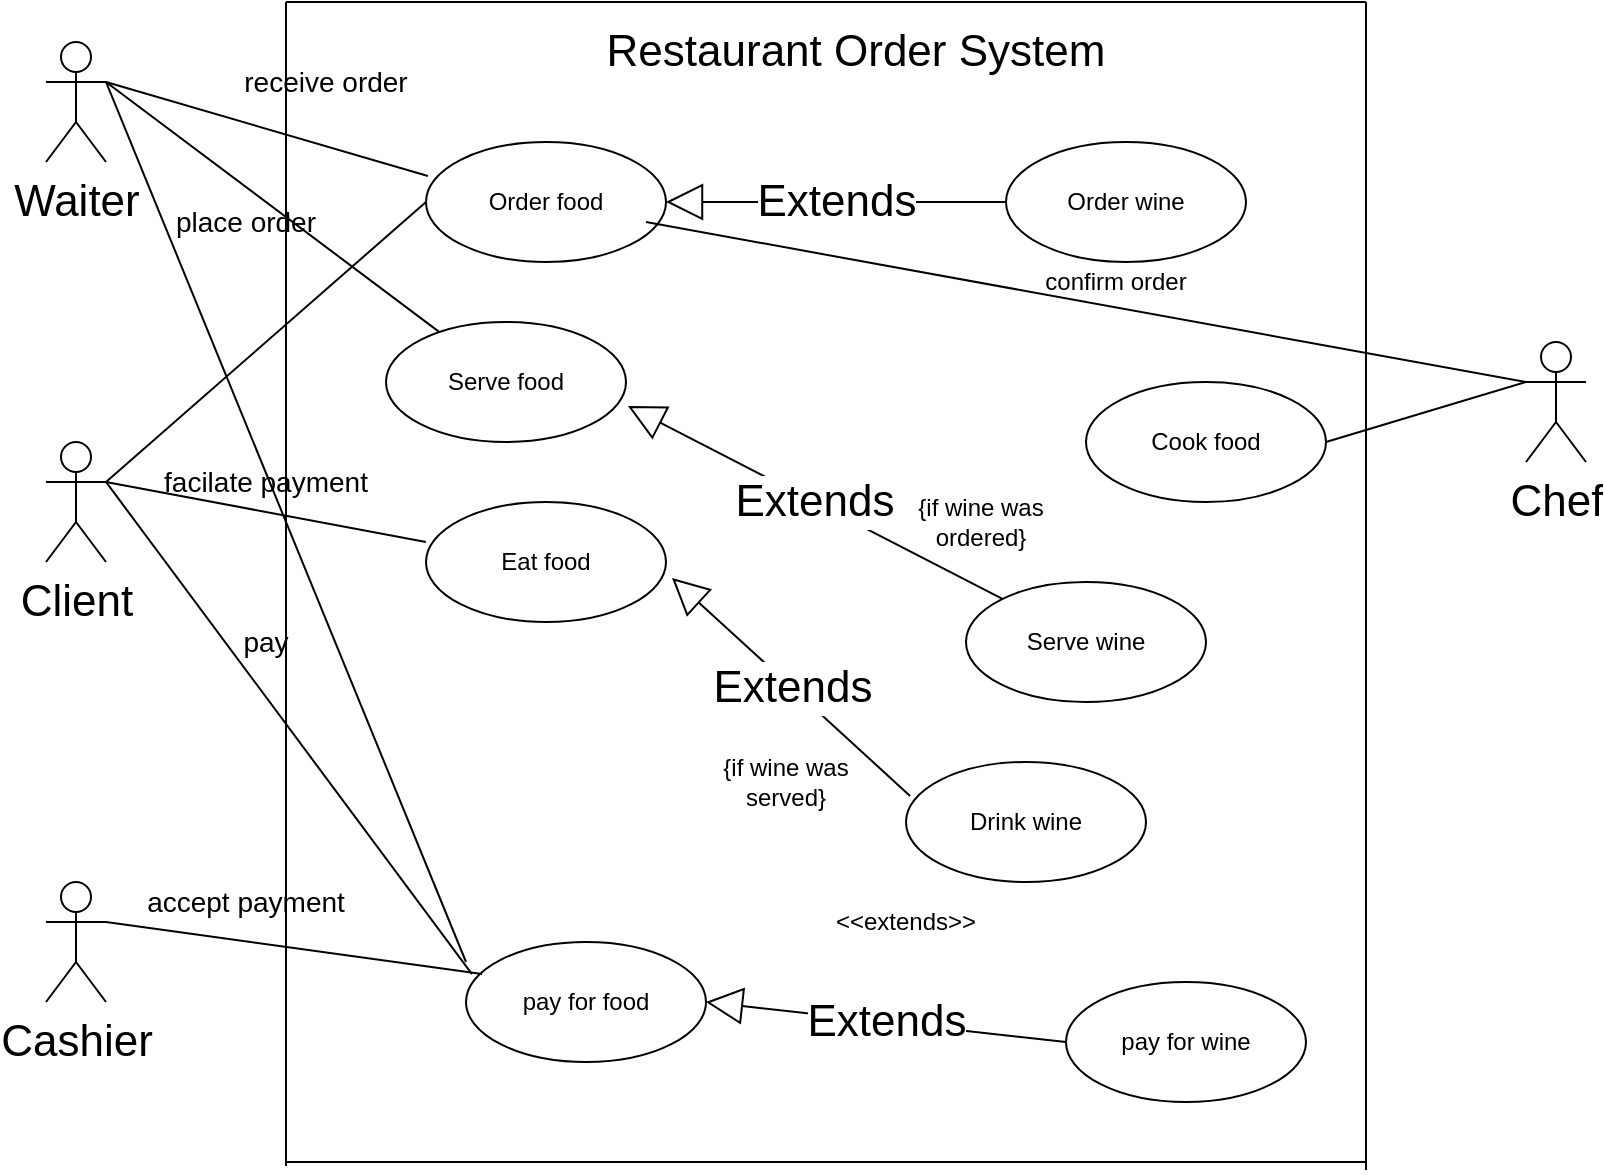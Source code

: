 <mxfile version="15.0.3" type="device"><diagram id="dIaqK9d5mjV_RuH71Ovr" name="Page-1"><mxGraphModel dx="1718" dy="464" grid="1" gridSize="10" guides="1" tooltips="1" connect="1" arrows="1" fold="1" page="1" pageScale="1" pageWidth="850" pageHeight="1100" math="0" shadow="0"><root><mxCell id="0"/><mxCell id="1" parent="0"/><mxCell id="VHBLCTQxVhckiL37oDnD-1" value="Order food" style="ellipse;whiteSpace=wrap;html=1;" vertex="1" parent="1"><mxGeometry x="210" y="90" width="120" height="60" as="geometry"/></mxCell><mxCell id="VHBLCTQxVhckiL37oDnD-2" value="Serve food" style="ellipse;whiteSpace=wrap;html=1;" vertex="1" parent="1"><mxGeometry x="190" y="180" width="120" height="60" as="geometry"/></mxCell><mxCell id="VHBLCTQxVhckiL37oDnD-3" value="Order wine" style="ellipse;whiteSpace=wrap;html=1;" vertex="1" parent="1"><mxGeometry x="500" y="90" width="120" height="60" as="geometry"/></mxCell><mxCell id="VHBLCTQxVhckiL37oDnD-4" value="Cook food" style="ellipse;whiteSpace=wrap;html=1;" vertex="1" parent="1"><mxGeometry x="540" y="210" width="120" height="60" as="geometry"/></mxCell><mxCell id="VHBLCTQxVhckiL37oDnD-5" value="Serve wine" style="ellipse;whiteSpace=wrap;html=1;" vertex="1" parent="1"><mxGeometry x="480" y="310" width="120" height="60" as="geometry"/></mxCell><mxCell id="VHBLCTQxVhckiL37oDnD-6" value="Drink wine" style="ellipse;whiteSpace=wrap;html=1;" vertex="1" parent="1"><mxGeometry x="450" y="400" width="120" height="60" as="geometry"/></mxCell><mxCell id="VHBLCTQxVhckiL37oDnD-7" value="pay for wine" style="ellipse;whiteSpace=wrap;html=1;" vertex="1" parent="1"><mxGeometry x="530" y="510" width="120" height="60" as="geometry"/></mxCell><mxCell id="VHBLCTQxVhckiL37oDnD-8" value="pay for food" style="ellipse;whiteSpace=wrap;html=1;" vertex="1" parent="1"><mxGeometry x="230" y="490" width="120" height="60" as="geometry"/></mxCell><mxCell id="VHBLCTQxVhckiL37oDnD-9" value="Eat food" style="ellipse;whiteSpace=wrap;html=1;" vertex="1" parent="1"><mxGeometry x="210" y="270" width="120" height="60" as="geometry"/></mxCell><mxCell id="VHBLCTQxVhckiL37oDnD-10" value="Restaurant Order System" style="text;html=1;strokeColor=none;fillColor=none;align=center;verticalAlign=middle;whiteSpace=wrap;rounded=0;fontSize=22;" vertex="1" parent="1"><mxGeometry x="290" y="30" width="270" height="30" as="geometry"/></mxCell><mxCell id="VHBLCTQxVhckiL37oDnD-11" value="" style="endArrow=none;html=1;fontSize=22;" edge="1" parent="1"><mxGeometry width="50" height="50" relative="1" as="geometry"><mxPoint x="140" y="602" as="sourcePoint"/><mxPoint x="140" y="20" as="targetPoint"/></mxGeometry></mxCell><mxCell id="VHBLCTQxVhckiL37oDnD-12" value="" style="endArrow=none;html=1;fontSize=22;" edge="1" parent="1"><mxGeometry width="50" height="50" relative="1" as="geometry"><mxPoint x="680" y="604" as="sourcePoint"/><mxPoint x="680" y="20" as="targetPoint"/></mxGeometry></mxCell><mxCell id="VHBLCTQxVhckiL37oDnD-13" value="" style="endArrow=none;html=1;fontSize=22;" edge="1" parent="1"><mxGeometry width="50" height="50" relative="1" as="geometry"><mxPoint x="140" y="600" as="sourcePoint"/><mxPoint x="680" y="600" as="targetPoint"/></mxGeometry></mxCell><mxCell id="VHBLCTQxVhckiL37oDnD-14" value="" style="endArrow=none;html=1;fontSize=22;" edge="1" parent="1"><mxGeometry width="50" height="50" relative="1" as="geometry"><mxPoint x="140" y="20" as="sourcePoint"/><mxPoint x="680" y="20" as="targetPoint"/></mxGeometry></mxCell><mxCell id="VHBLCTQxVhckiL37oDnD-15" value="Waiter" style="shape=umlActor;verticalLabelPosition=bottom;verticalAlign=top;html=1;outlineConnect=0;fontSize=22;" vertex="1" parent="1"><mxGeometry x="20" y="40" width="30" height="60" as="geometry"/></mxCell><mxCell id="VHBLCTQxVhckiL37oDnD-16" value="Client" style="shape=umlActor;verticalLabelPosition=bottom;verticalAlign=top;html=1;outlineConnect=0;fontSize=22;" vertex="1" parent="1"><mxGeometry x="20" y="240" width="30" height="60" as="geometry"/></mxCell><mxCell id="VHBLCTQxVhckiL37oDnD-17" value="Cashier" style="shape=umlActor;verticalLabelPosition=bottom;verticalAlign=top;html=1;outlineConnect=0;fontSize=22;" vertex="1" parent="1"><mxGeometry x="20" y="460" width="30" height="60" as="geometry"/></mxCell><mxCell id="VHBLCTQxVhckiL37oDnD-18" value="Chef" style="shape=umlActor;verticalLabelPosition=bottom;verticalAlign=top;html=1;outlineConnect=0;fontSize=22;" vertex="1" parent="1"><mxGeometry x="760" y="190" width="30" height="60" as="geometry"/></mxCell><mxCell id="VHBLCTQxVhckiL37oDnD-20" value="Extends" style="endArrow=block;endSize=16;endFill=0;html=1;fontSize=22;exitX=0;exitY=0.5;exitDx=0;exitDy=0;entryX=1;entryY=0.5;entryDx=0;entryDy=0;" edge="1" parent="1" source="VHBLCTQxVhckiL37oDnD-7" target="VHBLCTQxVhckiL37oDnD-8"><mxGeometry width="160" relative="1" as="geometry"><mxPoint x="340" y="480" as="sourcePoint"/><mxPoint x="500" y="480" as="targetPoint"/></mxGeometry></mxCell><mxCell id="VHBLCTQxVhckiL37oDnD-21" value="Extends" style="endArrow=block;endSize=16;endFill=0;html=1;fontSize=22;entryX=1.025;entryY=0.633;entryDx=0;entryDy=0;entryPerimeter=0;exitX=0.017;exitY=0.283;exitDx=0;exitDy=0;exitPerimeter=0;" edge="1" parent="1" source="VHBLCTQxVhckiL37oDnD-6" target="VHBLCTQxVhckiL37oDnD-9"><mxGeometry width="160" relative="1" as="geometry"><mxPoint x="340" y="480" as="sourcePoint"/><mxPoint x="500" y="480" as="targetPoint"/></mxGeometry></mxCell><mxCell id="VHBLCTQxVhckiL37oDnD-22" value="Extends" style="endArrow=block;endSize=16;endFill=0;html=1;fontSize=22;entryX=1.008;entryY=0.7;entryDx=0;entryDy=0;entryPerimeter=0;" edge="1" parent="1" source="VHBLCTQxVhckiL37oDnD-5" target="VHBLCTQxVhckiL37oDnD-2"><mxGeometry width="160" relative="1" as="geometry"><mxPoint x="340" y="270" as="sourcePoint"/><mxPoint x="500" y="270" as="targetPoint"/></mxGeometry></mxCell><mxCell id="VHBLCTQxVhckiL37oDnD-23" value="Extends" style="endArrow=block;endSize=16;endFill=0;html=1;fontSize=22;exitX=0;exitY=0.5;exitDx=0;exitDy=0;entryX=1;entryY=0.5;entryDx=0;entryDy=0;" edge="1" parent="1" source="VHBLCTQxVhckiL37oDnD-3" target="VHBLCTQxVhckiL37oDnD-1"><mxGeometry width="160" relative="1" as="geometry"><mxPoint x="340" y="210" as="sourcePoint"/><mxPoint x="500" y="210" as="targetPoint"/></mxGeometry></mxCell><mxCell id="VHBLCTQxVhckiL37oDnD-24" value="" style="endArrow=none;html=1;fontSize=22;entryX=1;entryY=0.333;entryDx=0;entryDy=0;entryPerimeter=0;exitX=0.067;exitY=0.267;exitDx=0;exitDy=0;exitPerimeter=0;" edge="1" parent="1" source="VHBLCTQxVhckiL37oDnD-8" target="VHBLCTQxVhckiL37oDnD-17"><mxGeometry width="50" height="50" relative="1" as="geometry"><mxPoint x="240" y="500" as="sourcePoint"/><mxPoint x="290" y="450" as="targetPoint"/></mxGeometry></mxCell><mxCell id="VHBLCTQxVhckiL37oDnD-25" value="" style="endArrow=none;html=1;fontSize=22;entryX=1;entryY=0.333;entryDx=0;entryDy=0;entryPerimeter=0;exitX=0.025;exitY=0.267;exitDx=0;exitDy=0;exitPerimeter=0;" edge="1" parent="1" source="VHBLCTQxVhckiL37oDnD-8" target="VHBLCTQxVhckiL37oDnD-16"><mxGeometry width="50" height="50" relative="1" as="geometry"><mxPoint x="245" y="440" as="sourcePoint"/><mxPoint x="295" y="390" as="targetPoint"/></mxGeometry></mxCell><mxCell id="VHBLCTQxVhckiL37oDnD-26" value="" style="endArrow=none;html=1;fontSize=22;entryX=1;entryY=0.333;entryDx=0;entryDy=0;entryPerimeter=0;" edge="1" parent="1" target="VHBLCTQxVhckiL37oDnD-15"><mxGeometry width="50" height="50" relative="1" as="geometry"><mxPoint x="230" y="500" as="sourcePoint"/><mxPoint x="160" y="290" as="targetPoint"/></mxGeometry></mxCell><mxCell id="VHBLCTQxVhckiL37oDnD-27" value="" style="endArrow=none;html=1;fontSize=22;" edge="1" parent="1"><mxGeometry width="50" height="50" relative="1" as="geometry"><mxPoint x="320" y="130" as="sourcePoint"/><mxPoint x="760" y="210" as="targetPoint"/></mxGeometry></mxCell><mxCell id="VHBLCTQxVhckiL37oDnD-28" value="" style="endArrow=none;html=1;fontSize=22;exitX=1;exitY=0.5;exitDx=0;exitDy=0;entryX=0;entryY=0.333;entryDx=0;entryDy=0;entryPerimeter=0;" edge="1" parent="1" source="VHBLCTQxVhckiL37oDnD-4" target="VHBLCTQxVhckiL37oDnD-18"><mxGeometry width="50" height="50" relative="1" as="geometry"><mxPoint x="690" y="300" as="sourcePoint"/><mxPoint x="740" y="250" as="targetPoint"/></mxGeometry></mxCell><mxCell id="VHBLCTQxVhckiL37oDnD-29" value="confirm order" style="text;html=1;strokeColor=none;fillColor=none;align=center;verticalAlign=middle;whiteSpace=wrap;rounded=0;fontSize=12;" vertex="1" parent="1"><mxGeometry x="510" y="150" width="90" height="20" as="geometry"/></mxCell><mxCell id="VHBLCTQxVhckiL37oDnD-30" value="" style="endArrow=none;html=1;fontSize=12;entryX=0.008;entryY=0.283;entryDx=0;entryDy=0;entryPerimeter=0;" edge="1" parent="1" target="VHBLCTQxVhckiL37oDnD-1"><mxGeometry width="50" height="50" relative="1" as="geometry"><mxPoint x="50" y="60" as="sourcePoint"/><mxPoint x="130" y="80" as="targetPoint"/></mxGeometry></mxCell><mxCell id="VHBLCTQxVhckiL37oDnD-31" value="" style="endArrow=none;html=1;fontSize=12;" edge="1" parent="1" target="VHBLCTQxVhckiL37oDnD-2"><mxGeometry width="50" height="50" relative="1" as="geometry"><mxPoint x="50" y="60" as="sourcePoint"/><mxPoint x="140" y="100" as="targetPoint"/></mxGeometry></mxCell><mxCell id="VHBLCTQxVhckiL37oDnD-35" value="" style="endArrow=none;html=1;fontSize=12;entryX=0;entryY=0.5;entryDx=0;entryDy=0;" edge="1" parent="1" target="VHBLCTQxVhckiL37oDnD-1"><mxGeometry width="50" height="50" relative="1" as="geometry"><mxPoint x="50" y="260" as="sourcePoint"/><mxPoint x="100" y="210" as="targetPoint"/></mxGeometry></mxCell><mxCell id="VHBLCTQxVhckiL37oDnD-36" value="" style="endArrow=none;html=1;fontSize=12;" edge="1" parent="1"><mxGeometry width="50" height="50" relative="1" as="geometry"><mxPoint x="50" y="260" as="sourcePoint"/><mxPoint x="210" y="290" as="targetPoint"/></mxGeometry></mxCell><mxCell id="VHBLCTQxVhckiL37oDnD-37" value="{if wine was ordered}" style="text;html=1;strokeColor=none;fillColor=none;align=center;verticalAlign=middle;whiteSpace=wrap;rounded=0;fontSize=12;" vertex="1" parent="1"><mxGeometry x="450" y="270" width="75" height="20" as="geometry"/></mxCell><mxCell id="VHBLCTQxVhckiL37oDnD-38" value="{if wine was served}" style="text;html=1;strokeColor=none;fillColor=none;align=center;verticalAlign=middle;whiteSpace=wrap;rounded=0;fontSize=12;" vertex="1" parent="1"><mxGeometry x="355" y="400" width="70" height="20" as="geometry"/></mxCell><mxCell id="VHBLCTQxVhckiL37oDnD-41" value="&amp;lt;&amp;lt;extends&amp;gt;&amp;gt;" style="text;html=1;strokeColor=none;fillColor=none;align=center;verticalAlign=middle;whiteSpace=wrap;rounded=0;fontSize=12;" vertex="1" parent="1"><mxGeometry x="430" y="470" width="40" height="20" as="geometry"/></mxCell><mxCell id="VHBLCTQxVhckiL37oDnD-42" value="receive order" style="text;html=1;strokeColor=none;fillColor=none;align=center;verticalAlign=middle;whiteSpace=wrap;rounded=0;fontSize=14;" vertex="1" parent="1"><mxGeometry x="110" y="50" width="100" height="20" as="geometry"/></mxCell><mxCell id="VHBLCTQxVhckiL37oDnD-43" value="place order" style="text;html=1;strokeColor=none;fillColor=none;align=center;verticalAlign=middle;whiteSpace=wrap;rounded=0;fontSize=14;" vertex="1" parent="1"><mxGeometry x="80" y="120" width="80" height="20" as="geometry"/></mxCell><mxCell id="VHBLCTQxVhckiL37oDnD-44" value="facilate payment" style="text;html=1;strokeColor=none;fillColor=none;align=center;verticalAlign=middle;whiteSpace=wrap;rounded=0;fontSize=14;" vertex="1" parent="1"><mxGeometry x="70" y="250" width="120" height="20" as="geometry"/></mxCell><mxCell id="VHBLCTQxVhckiL37oDnD-45" value="pay" style="text;html=1;strokeColor=none;fillColor=none;align=center;verticalAlign=middle;whiteSpace=wrap;rounded=0;fontSize=14;" vertex="1" parent="1"><mxGeometry x="110" y="330" width="40" height="20" as="geometry"/></mxCell><mxCell id="VHBLCTQxVhckiL37oDnD-46" value="accept payment" style="text;html=1;strokeColor=none;fillColor=none;align=center;verticalAlign=middle;whiteSpace=wrap;rounded=0;fontSize=14;" vertex="1" parent="1"><mxGeometry x="50" y="460" width="140" height="20" as="geometry"/></mxCell></root></mxGraphModel></diagram></mxfile>